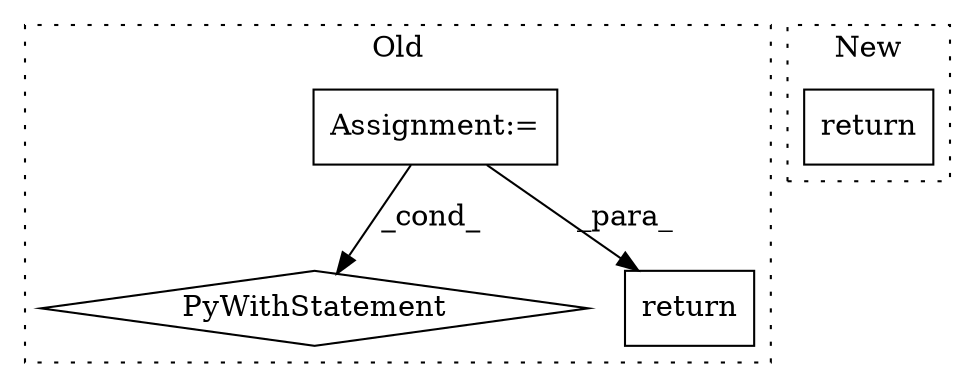digraph G {
subgraph cluster0 {
1 [label="PyWithStatement" a="104" s="5870,5952" l="10,2" shape="diamond"];
3 [label="Assignment:=" a="7" s="5734" l="1" shape="box"];
4 [label="return" a="41" s="6258" l="7" shape="box"];
label = "Old";
style="dotted";
}
subgraph cluster1 {
2 [label="return" a="41" s="7347" l="7" shape="box"];
label = "New";
style="dotted";
}
3 -> 1 [label="_cond_"];
3 -> 4 [label="_para_"];
}